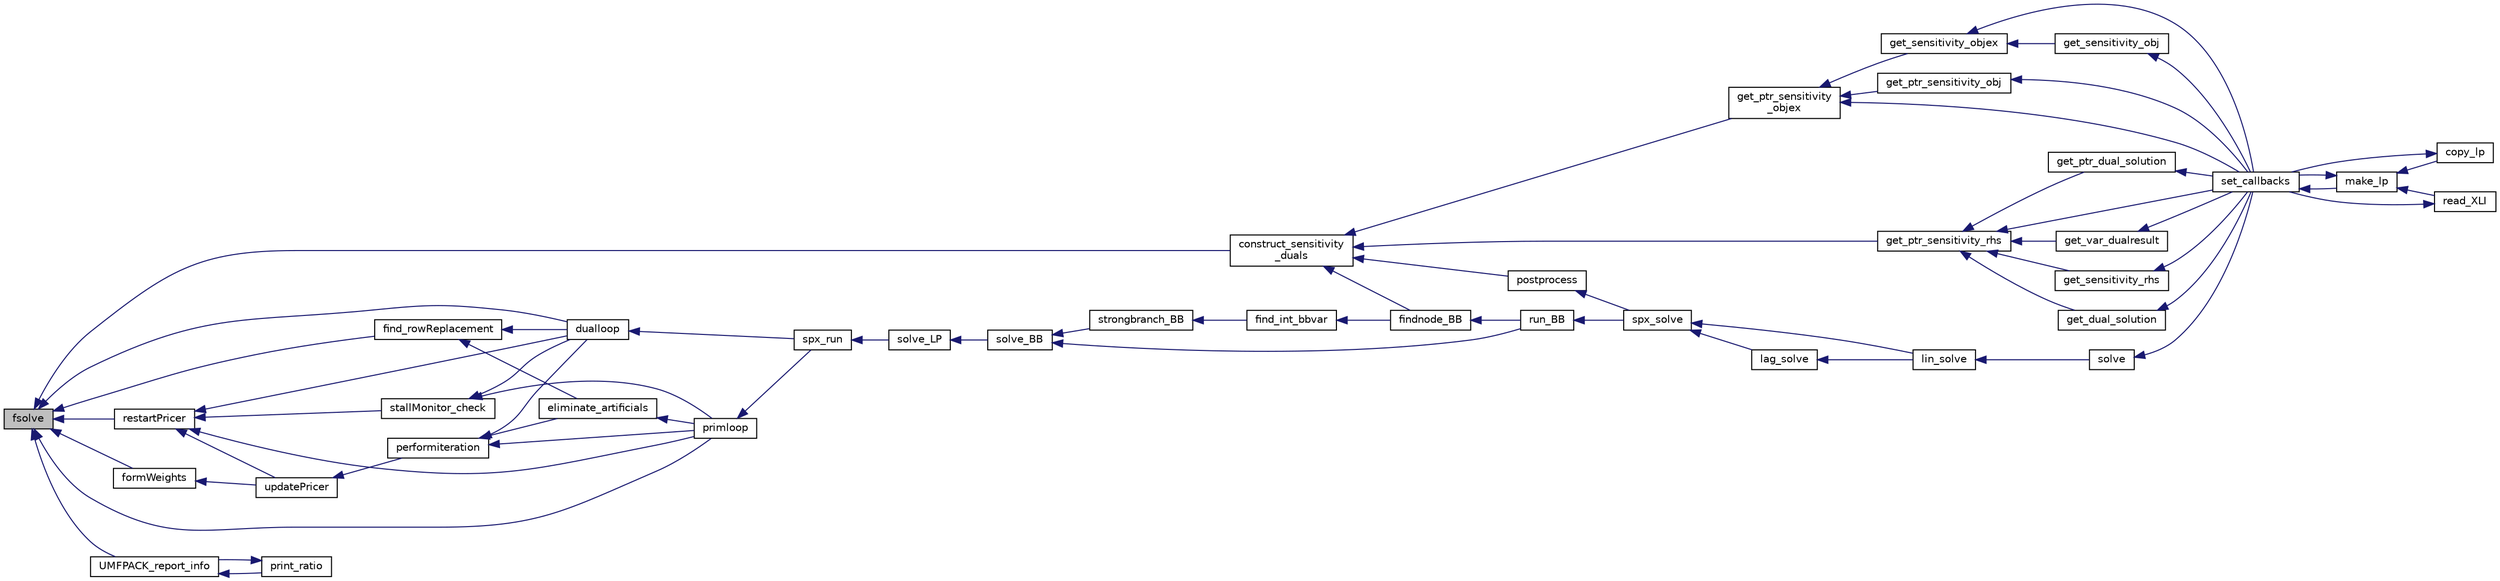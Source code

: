 digraph "fsolve"
{
  edge [fontname="Helvetica",fontsize="10",labelfontname="Helvetica",labelfontsize="10"];
  node [fontname="Helvetica",fontsize="10",shape=record];
  rankdir="LR";
  Node662 [label="fsolve",height=0.2,width=0.4,color="black", fillcolor="grey75", style="filled", fontcolor="black"];
  Node662 -> Node663 [dir="back",color="midnightblue",fontsize="10",style="solid",fontname="Helvetica"];
  Node663 [label="construct_sensitivity\l_duals",height=0.2,width=0.4,color="black", fillcolor="white", style="filled",URL="$df/df7/lp__lib_8h.html#a50f18f68adbe0e2059d4db0ebdd8a477"];
  Node663 -> Node664 [dir="back",color="midnightblue",fontsize="10",style="solid",fontname="Helvetica"];
  Node664 [label="get_ptr_sensitivity_rhs",height=0.2,width=0.4,color="black", fillcolor="white", style="filled",URL="$df/df7/lp__lib_8h.html#a0b0eec8f454537029970d8c372dccdb7"];
  Node664 -> Node665 [dir="back",color="midnightblue",fontsize="10",style="solid",fontname="Helvetica"];
  Node665 [label="get_var_dualresult",height=0.2,width=0.4,color="black", fillcolor="white", style="filled",URL="$df/df7/lp__lib_8h.html#a20af639d614390c57f4ebb2831182d73"];
  Node665 -> Node666 [dir="back",color="midnightblue",fontsize="10",style="solid",fontname="Helvetica"];
  Node666 [label="set_callbacks",height=0.2,width=0.4,color="black", fillcolor="white", style="filled",URL="$df/df7/lp__lib_8h.html#a929e8acb9704f61e16927c915c15cd07"];
  Node666 -> Node667 [dir="back",color="midnightblue",fontsize="10",style="solid",fontname="Helvetica"];
  Node667 [label="make_lp",height=0.2,width=0.4,color="black", fillcolor="white", style="filled",URL="$df/df7/lp__lib_8h.html#a68a0333d84dd944f67e2a0ec72e346a9"];
  Node667 -> Node668 [dir="back",color="midnightblue",fontsize="10",style="solid",fontname="Helvetica"];
  Node668 [label="copy_lp",height=0.2,width=0.4,color="black", fillcolor="white", style="filled",URL="$df/df7/lp__lib_8h.html#aca83ecdbc200b414db491306f3070ae9"];
  Node668 -> Node666 [dir="back",color="midnightblue",fontsize="10",style="solid",fontname="Helvetica"];
  Node667 -> Node666 [dir="back",color="midnightblue",fontsize="10",style="solid",fontname="Helvetica"];
  Node667 -> Node669 [dir="back",color="midnightblue",fontsize="10",style="solid",fontname="Helvetica"];
  Node669 [label="read_XLI",height=0.2,width=0.4,color="black", fillcolor="white", style="filled",URL="$df/df7/lp__lib_8h.html#a351dd803960ab0dae2b39f2c65d3a58d"];
  Node669 -> Node666 [dir="back",color="midnightblue",fontsize="10",style="solid",fontname="Helvetica"];
  Node664 -> Node670 [dir="back",color="midnightblue",fontsize="10",style="solid",fontname="Helvetica"];
  Node670 [label="get_sensitivity_rhs",height=0.2,width=0.4,color="black", fillcolor="white", style="filled",URL="$df/df7/lp__lib_8h.html#ae53a23c38aa891ed2f8486146ad4b1e8"];
  Node670 -> Node666 [dir="back",color="midnightblue",fontsize="10",style="solid",fontname="Helvetica"];
  Node664 -> Node666 [dir="back",color="midnightblue",fontsize="10",style="solid",fontname="Helvetica"];
  Node664 -> Node671 [dir="back",color="midnightblue",fontsize="10",style="solid",fontname="Helvetica"];
  Node671 [label="get_dual_solution",height=0.2,width=0.4,color="black", fillcolor="white", style="filled",URL="$df/df7/lp__lib_8h.html#a083994ab8f17255ba288a38225c124da"];
  Node671 -> Node666 [dir="back",color="midnightblue",fontsize="10",style="solid",fontname="Helvetica"];
  Node664 -> Node672 [dir="back",color="midnightblue",fontsize="10",style="solid",fontname="Helvetica"];
  Node672 [label="get_ptr_dual_solution",height=0.2,width=0.4,color="black", fillcolor="white", style="filled",URL="$df/df7/lp__lib_8h.html#aef60f6146774a7ec36d2961034982ae7"];
  Node672 -> Node666 [dir="back",color="midnightblue",fontsize="10",style="solid",fontname="Helvetica"];
  Node663 -> Node673 [dir="back",color="midnightblue",fontsize="10",style="solid",fontname="Helvetica"];
  Node673 [label="get_ptr_sensitivity\l_objex",height=0.2,width=0.4,color="black", fillcolor="white", style="filled",URL="$df/df7/lp__lib_8h.html#adfc39d9b1870d439e3e9b9e5830eeea6"];
  Node673 -> Node674 [dir="back",color="midnightblue",fontsize="10",style="solid",fontname="Helvetica"];
  Node674 [label="get_sensitivity_objex",height=0.2,width=0.4,color="black", fillcolor="white", style="filled",URL="$df/df7/lp__lib_8h.html#ab4dda7365cd69251a37562bb6a8e7b12"];
  Node674 -> Node675 [dir="back",color="midnightblue",fontsize="10",style="solid",fontname="Helvetica"];
  Node675 [label="get_sensitivity_obj",height=0.2,width=0.4,color="black", fillcolor="white", style="filled",URL="$df/df7/lp__lib_8h.html#ade927064245939d7e8b08e385ce20ff4"];
  Node675 -> Node666 [dir="back",color="midnightblue",fontsize="10",style="solid",fontname="Helvetica"];
  Node674 -> Node666 [dir="back",color="midnightblue",fontsize="10",style="solid",fontname="Helvetica"];
  Node673 -> Node676 [dir="back",color="midnightblue",fontsize="10",style="solid",fontname="Helvetica"];
  Node676 [label="get_ptr_sensitivity_obj",height=0.2,width=0.4,color="black", fillcolor="white", style="filled",URL="$df/df7/lp__lib_8h.html#a9fba4213636195e1a662eb3e5f039d6e"];
  Node676 -> Node666 [dir="back",color="midnightblue",fontsize="10",style="solid",fontname="Helvetica"];
  Node673 -> Node666 [dir="back",color="midnightblue",fontsize="10",style="solid",fontname="Helvetica"];
  Node663 -> Node677 [dir="back",color="midnightblue",fontsize="10",style="solid",fontname="Helvetica"];
  Node677 [label="postprocess",height=0.2,width=0.4,color="black", fillcolor="white", style="filled",URL="$df/df7/lp__lib_8h.html#a0893b5f8a2432dd38800b54ec8ca0332"];
  Node677 -> Node678 [dir="back",color="midnightblue",fontsize="10",style="solid",fontname="Helvetica"];
  Node678 [label="spx_solve",height=0.2,width=0.4,color="black", fillcolor="white", style="filled",URL="$d1/d0a/lp__simplex_8h.html#a3effc8b68c1fb21095e7324d83d0dbf7"];
  Node678 -> Node679 [dir="back",color="midnightblue",fontsize="10",style="solid",fontname="Helvetica"];
  Node679 [label="lag_solve",height=0.2,width=0.4,color="black", fillcolor="white", style="filled",URL="$d1/d0a/lp__simplex_8h.html#a320e9e82c06466267a7cb7844c7767b8"];
  Node679 -> Node680 [dir="back",color="midnightblue",fontsize="10",style="solid",fontname="Helvetica"];
  Node680 [label="lin_solve",height=0.2,width=0.4,color="black", fillcolor="white", style="filled",URL="$d1/d0a/lp__simplex_8h.html#a794b0beb471eb7ece9a694717b65b947"];
  Node680 -> Node681 [dir="back",color="midnightblue",fontsize="10",style="solid",fontname="Helvetica"];
  Node681 [label="solve",height=0.2,width=0.4,color="black", fillcolor="white", style="filled",URL="$df/df7/lp__lib_8h.html#a0f4da3a192397e77e6fe92704d4fad3f"];
  Node681 -> Node666 [dir="back",color="midnightblue",fontsize="10",style="solid",fontname="Helvetica"];
  Node678 -> Node680 [dir="back",color="midnightblue",fontsize="10",style="solid",fontname="Helvetica"];
  Node663 -> Node682 [dir="back",color="midnightblue",fontsize="10",style="solid",fontname="Helvetica"];
  Node682 [label="findnode_BB",height=0.2,width=0.4,color="black", fillcolor="white", style="filled",URL="$d1/dbf/lp__mipbb_8h.html#ad9c2614a833a1e0ab7f4425068752663"];
  Node682 -> Node683 [dir="back",color="midnightblue",fontsize="10",style="solid",fontname="Helvetica"];
  Node683 [label="run_BB",height=0.2,width=0.4,color="black", fillcolor="white", style="filled",URL="$d1/dbf/lp__mipbb_8h.html#a1d8d97b4f4f35f07e6b798f07a62e527"];
  Node683 -> Node678 [dir="back",color="midnightblue",fontsize="10",style="solid",fontname="Helvetica"];
  Node662 -> Node684 [dir="back",color="midnightblue",fontsize="10",style="solid",fontname="Helvetica"];
  Node684 [label="find_rowReplacement",height=0.2,width=0.4,color="black", fillcolor="white", style="filled",URL="$d5/dee/lp__price_8h.html#aa2828cd618b7e668ca5bfa59b53764f1"];
  Node684 -> Node685 [dir="back",color="midnightblue",fontsize="10",style="solid",fontname="Helvetica"];
  Node685 [label="eliminate_artificials",height=0.2,width=0.4,color="black", fillcolor="white", style="filled",URL="$d2/d6c/lp__simplex_8c.html#a5e9816f3bfe556d444b034ba1e97b02b"];
  Node685 -> Node686 [dir="back",color="midnightblue",fontsize="10",style="solid",fontname="Helvetica"];
  Node686 [label="primloop",height=0.2,width=0.4,color="black", fillcolor="white", style="filled",URL="$d1/d0a/lp__simplex_8h.html#aaa7a1b253038231f1792b092e4e36267"];
  Node686 -> Node687 [dir="back",color="midnightblue",fontsize="10",style="solid",fontname="Helvetica"];
  Node687 [label="spx_run",height=0.2,width=0.4,color="black", fillcolor="white", style="filled",URL="$d1/d0a/lp__simplex_8h.html#a96c15afcfa902a5b78af4dfb412010bd"];
  Node687 -> Node688 [dir="back",color="midnightblue",fontsize="10",style="solid",fontname="Helvetica"];
  Node688 [label="solve_LP",height=0.2,width=0.4,color="black", fillcolor="white", style="filled",URL="$d1/dbf/lp__mipbb_8h.html#a8f2122bd9c45170c45f236f9fe3d0dd7"];
  Node688 -> Node689 [dir="back",color="midnightblue",fontsize="10",style="solid",fontname="Helvetica"];
  Node689 [label="solve_BB",height=0.2,width=0.4,color="black", fillcolor="white", style="filled",URL="$d1/dbf/lp__mipbb_8h.html#a43e95e2128e85df2643cbc0bfce4746c"];
  Node689 -> Node690 [dir="back",color="midnightblue",fontsize="10",style="solid",fontname="Helvetica"];
  Node690 [label="strongbranch_BB",height=0.2,width=0.4,color="black", fillcolor="white", style="filled",URL="$d1/dbf/lp__mipbb_8h.html#a14912803f02db21c25829df065202762"];
  Node690 -> Node691 [dir="back",color="midnightblue",fontsize="10",style="solid",fontname="Helvetica"];
  Node691 [label="find_int_bbvar",height=0.2,width=0.4,color="black", fillcolor="white", style="filled",URL="$df/df7/lp__lib_8h.html#ad6104a5cc6ae29cc1dd1327d8d36047e"];
  Node691 -> Node682 [dir="back",color="midnightblue",fontsize="10",style="solid",fontname="Helvetica"];
  Node689 -> Node683 [dir="back",color="midnightblue",fontsize="10",style="solid",fontname="Helvetica"];
  Node684 -> Node692 [dir="back",color="midnightblue",fontsize="10",style="solid",fontname="Helvetica"];
  Node692 [label="dualloop",height=0.2,width=0.4,color="black", fillcolor="white", style="filled",URL="$d1/d0a/lp__simplex_8h.html#a881918469722e512db8bd95bb1ec940c"];
  Node692 -> Node687 [dir="back",color="midnightblue",fontsize="10",style="solid",fontname="Helvetica"];
  Node662 -> Node693 [dir="back",color="midnightblue",fontsize="10",style="solid",fontname="Helvetica"];
  Node693 [label="restartPricer",height=0.2,width=0.4,color="black", fillcolor="white", style="filled",URL="$d3/da0/lp__price_p_s_e_8h.html#aaccf24d52dc9daa3cf352f8b88fd8820"];
  Node693 -> Node694 [dir="back",color="midnightblue",fontsize="10",style="solid",fontname="Helvetica"];
  Node694 [label="updatePricer",height=0.2,width=0.4,color="black", fillcolor="white", style="filled",URL="$d3/da0/lp__price_p_s_e_8h.html#ad16c1ea6f969c6d72f135e859d82479f"];
  Node694 -> Node695 [dir="back",color="midnightblue",fontsize="10",style="solid",fontname="Helvetica"];
  Node695 [label="performiteration",height=0.2,width=0.4,color="black", fillcolor="white", style="filled",URL="$df/df7/lp__lib_8h.html#aab89ee40b1d5308324fb3540d4eaf2b6"];
  Node695 -> Node685 [dir="back",color="midnightblue",fontsize="10",style="solid",fontname="Helvetica"];
  Node695 -> Node686 [dir="back",color="midnightblue",fontsize="10",style="solid",fontname="Helvetica"];
  Node695 -> Node692 [dir="back",color="midnightblue",fontsize="10",style="solid",fontname="Helvetica"];
  Node693 -> Node696 [dir="back",color="midnightblue",fontsize="10",style="solid",fontname="Helvetica"];
  Node696 [label="stallMonitor_check",height=0.2,width=0.4,color="black", fillcolor="white", style="filled",URL="$d2/d6c/lp__simplex_8c.html#a256354aaa5db9224451424c67f19cde3"];
  Node696 -> Node686 [dir="back",color="midnightblue",fontsize="10",style="solid",fontname="Helvetica"];
  Node696 -> Node692 [dir="back",color="midnightblue",fontsize="10",style="solid",fontname="Helvetica"];
  Node693 -> Node686 [dir="back",color="midnightblue",fontsize="10",style="solid",fontname="Helvetica"];
  Node693 -> Node692 [dir="back",color="midnightblue",fontsize="10",style="solid",fontname="Helvetica"];
  Node662 -> Node697 [dir="back",color="midnightblue",fontsize="10",style="solid",fontname="Helvetica"];
  Node697 [label="formWeights",height=0.2,width=0.4,color="black", fillcolor="white", style="filled",URL="$da/d29/lp__price_p_s_e_8c.html#aa82070e3c7c41fe6cb30727ecbf9e5ed"];
  Node697 -> Node694 [dir="back",color="midnightblue",fontsize="10",style="solid",fontname="Helvetica"];
  Node662 -> Node686 [dir="back",color="midnightblue",fontsize="10",style="solid",fontname="Helvetica"];
  Node662 -> Node692 [dir="back",color="midnightblue",fontsize="10",style="solid",fontname="Helvetica"];
  Node662 -> Node698 [dir="back",color="midnightblue",fontsize="10",style="solid",fontname="Helvetica"];
  Node698 [label="UMFPACK_report_info",height=0.2,width=0.4,color="black", fillcolor="white", style="filled",URL="$d2/def/umfpack__report__info_8c.html#a7b91f14b1ac2f360d6582a787fd2f8b9"];
  Node698 -> Node699 [dir="back",color="midnightblue",fontsize="10",style="solid",fontname="Helvetica"];
  Node699 [label="print_ratio",height=0.2,width=0.4,color="black", fillcolor="white", style="filled",URL="$d2/def/umfpack__report__info_8c.html#af80f2ea9ea676933311eaf6cb3a5b59e"];
  Node699 -> Node698 [dir="back",color="midnightblue",fontsize="10",style="solid",fontname="Helvetica"];
}
